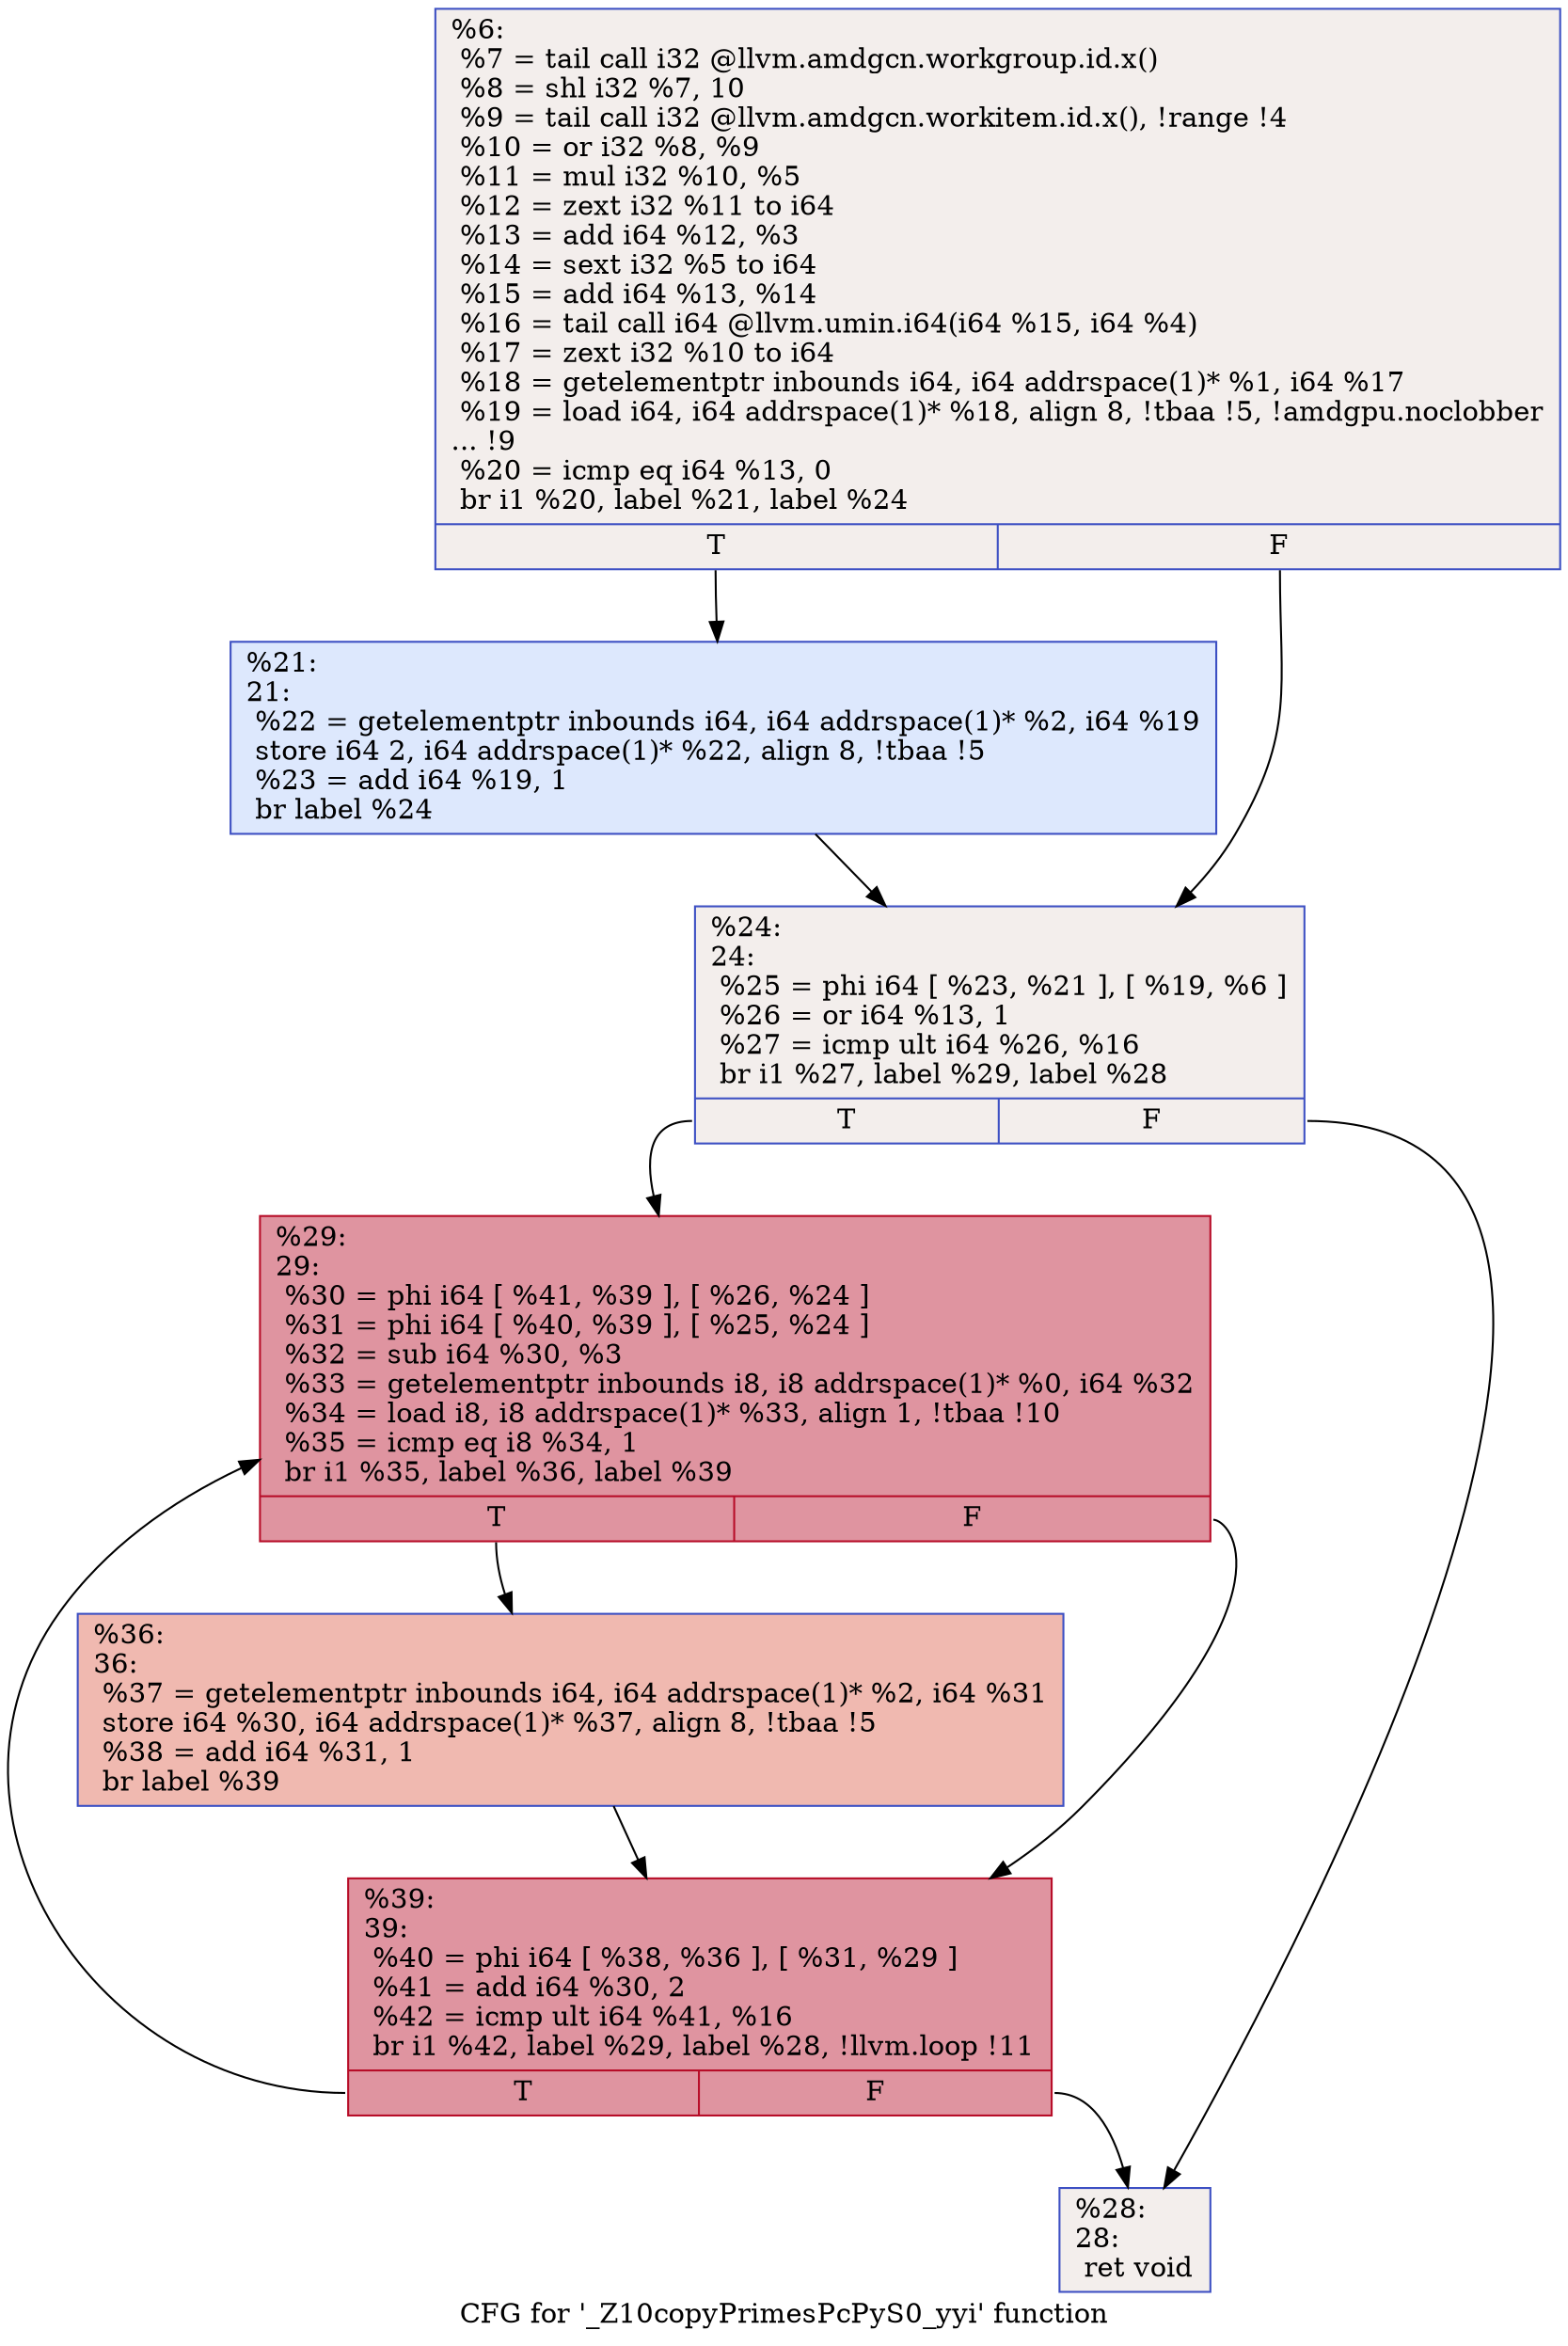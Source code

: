digraph "CFG for '_Z10copyPrimesPcPyS0_yyi' function" {
	label="CFG for '_Z10copyPrimesPcPyS0_yyi' function";

	Node0x59a94e0 [shape=record,color="#3d50c3ff", style=filled, fillcolor="#e3d9d370",label="{%6:\l  %7 = tail call i32 @llvm.amdgcn.workgroup.id.x()\l  %8 = shl i32 %7, 10\l  %9 = tail call i32 @llvm.amdgcn.workitem.id.x(), !range !4\l  %10 = or i32 %8, %9\l  %11 = mul i32 %10, %5\l  %12 = zext i32 %11 to i64\l  %13 = add i64 %12, %3\l  %14 = sext i32 %5 to i64\l  %15 = add i64 %13, %14\l  %16 = tail call i64 @llvm.umin.i64(i64 %15, i64 %4)\l  %17 = zext i32 %10 to i64\l  %18 = getelementptr inbounds i64, i64 addrspace(1)* %1, i64 %17\l  %19 = load i64, i64 addrspace(1)* %18, align 8, !tbaa !5, !amdgpu.noclobber\l... !9\l  %20 = icmp eq i64 %13, 0\l  br i1 %20, label %21, label %24\l|{<s0>T|<s1>F}}"];
	Node0x59a94e0:s0 -> Node0x59ab670;
	Node0x59a94e0:s1 -> Node0x59ab700;
	Node0x59ab670 [shape=record,color="#3d50c3ff", style=filled, fillcolor="#b2ccfb70",label="{%21:\l21:                                               \l  %22 = getelementptr inbounds i64, i64 addrspace(1)* %2, i64 %19\l  store i64 2, i64 addrspace(1)* %22, align 8, !tbaa !5\l  %23 = add i64 %19, 1\l  br label %24\l}"];
	Node0x59ab670 -> Node0x59ab700;
	Node0x59ab700 [shape=record,color="#3d50c3ff", style=filled, fillcolor="#e3d9d370",label="{%24:\l24:                                               \l  %25 = phi i64 [ %23, %21 ], [ %19, %6 ]\l  %26 = or i64 %13, 1\l  %27 = icmp ult i64 %26, %16\l  br i1 %27, label %29, label %28\l|{<s0>T|<s1>F}}"];
	Node0x59ab700:s0 -> Node0x59ac280;
	Node0x59ab700:s1 -> Node0x59ac2d0;
	Node0x59ac2d0 [shape=record,color="#3d50c3ff", style=filled, fillcolor="#e3d9d370",label="{%28:\l28:                                               \l  ret void\l}"];
	Node0x59ac280 [shape=record,color="#b70d28ff", style=filled, fillcolor="#b70d2870",label="{%29:\l29:                                               \l  %30 = phi i64 [ %41, %39 ], [ %26, %24 ]\l  %31 = phi i64 [ %40, %39 ], [ %25, %24 ]\l  %32 = sub i64 %30, %3\l  %33 = getelementptr inbounds i8, i8 addrspace(1)* %0, i64 %32\l  %34 = load i8, i8 addrspace(1)* %33, align 1, !tbaa !10\l  %35 = icmp eq i8 %34, 1\l  br i1 %35, label %36, label %39\l|{<s0>T|<s1>F}}"];
	Node0x59ac280:s0 -> Node0x59acb50;
	Node0x59ac280:s1 -> Node0x59ac490;
	Node0x59acb50 [shape=record,color="#3d50c3ff", style=filled, fillcolor="#de614d70",label="{%36:\l36:                                               \l  %37 = getelementptr inbounds i64, i64 addrspace(1)* %2, i64 %31\l  store i64 %30, i64 addrspace(1)* %37, align 8, !tbaa !5\l  %38 = add i64 %31, 1\l  br label %39\l}"];
	Node0x59acb50 -> Node0x59ac490;
	Node0x59ac490 [shape=record,color="#b70d28ff", style=filled, fillcolor="#b70d2870",label="{%39:\l39:                                               \l  %40 = phi i64 [ %38, %36 ], [ %31, %29 ]\l  %41 = add i64 %30, 2\l  %42 = icmp ult i64 %41, %16\l  br i1 %42, label %29, label %28, !llvm.loop !11\l|{<s0>T|<s1>F}}"];
	Node0x59ac490:s0 -> Node0x59ac280;
	Node0x59ac490:s1 -> Node0x59ac2d0;
}
